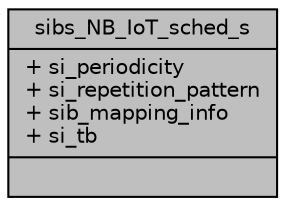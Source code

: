 digraph "sibs_NB_IoT_sched_s"
{
 // LATEX_PDF_SIZE
  edge [fontname="Helvetica",fontsize="10",labelfontname="Helvetica",labelfontsize="10"];
  node [fontname="Helvetica",fontsize="10",shape=record];
  Node1 [label="{sibs_NB_IoT_sched_s\n|+ si_periodicity\l+ si_repetition_pattern\l+ sib_mapping_info\l+ si_tb\l|}",height=0.2,width=0.4,color="black", fillcolor="grey75", style="filled", fontcolor="black",tooltip=" "];
}
